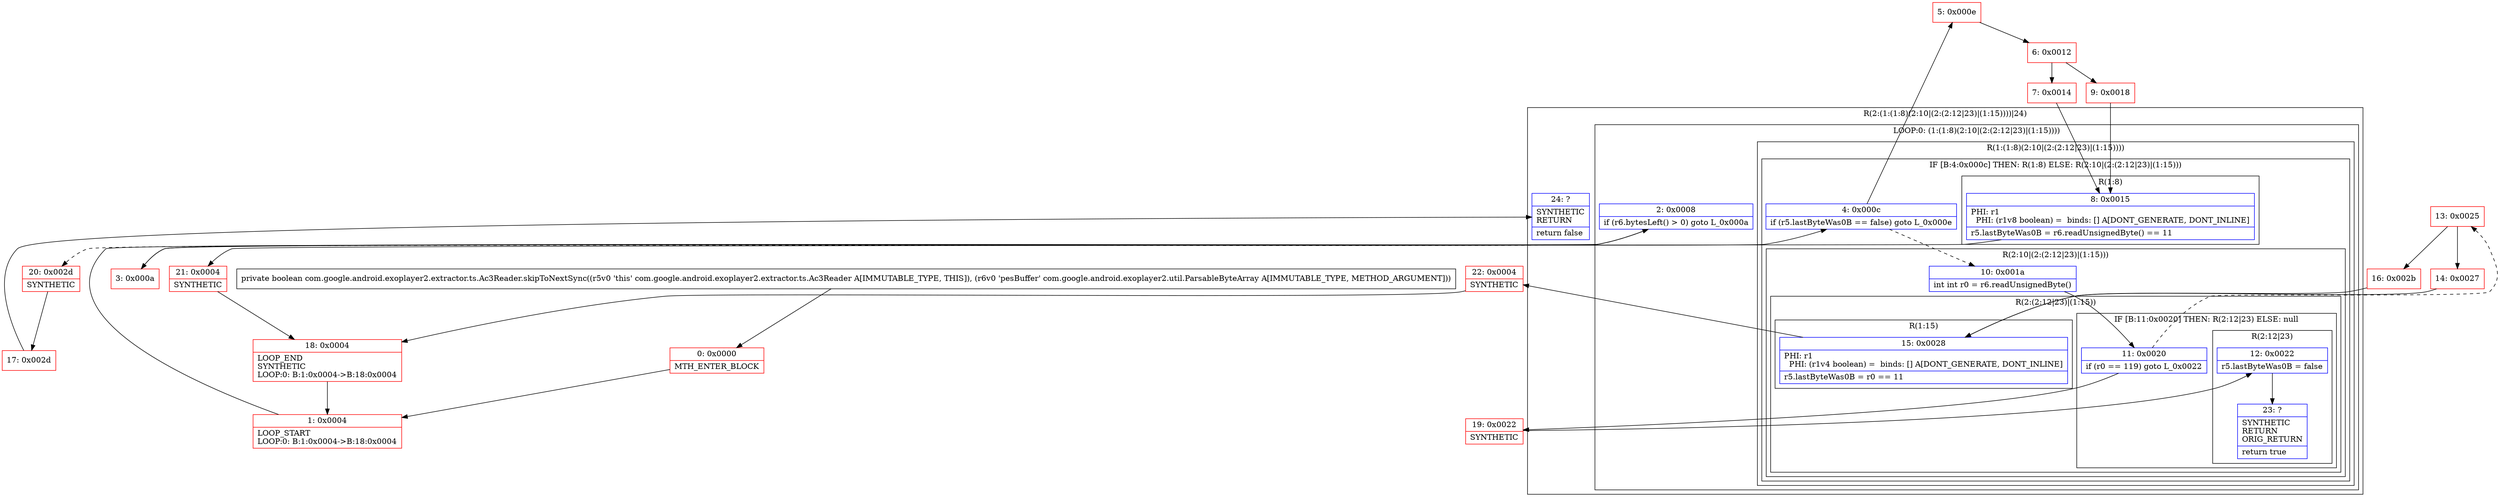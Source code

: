 digraph "CFG forcom.google.android.exoplayer2.extractor.ts.Ac3Reader.skipToNextSync(Lcom\/google\/android\/exoplayer2\/util\/ParsableByteArray;)Z" {
subgraph cluster_Region_921078382 {
label = "R(2:(1:(1:8)(2:10|(2:(2:12|23)|(1:15))))|24)";
node [shape=record,color=blue];
subgraph cluster_LoopRegion_1120143091 {
label = "LOOP:0: (1:(1:8)(2:10|(2:(2:12|23)|(1:15))))";
node [shape=record,color=blue];
Node_2 [shape=record,label="{2\:\ 0x0008|if (r6.bytesLeft() \> 0) goto L_0x000a\l}"];
subgraph cluster_Region_1470857315 {
label = "R(1:(1:8)(2:10|(2:(2:12|23)|(1:15))))";
node [shape=record,color=blue];
subgraph cluster_IfRegion_1652018429 {
label = "IF [B:4:0x000c] THEN: R(1:8) ELSE: R(2:10|(2:(2:12|23)|(1:15)))";
node [shape=record,color=blue];
Node_4 [shape=record,label="{4\:\ 0x000c|if (r5.lastByteWas0B == false) goto L_0x000e\l}"];
subgraph cluster_Region_1614847783 {
label = "R(1:8)";
node [shape=record,color=blue];
Node_8 [shape=record,label="{8\:\ 0x0015|PHI: r1 \l  PHI: (r1v8 boolean) =  binds: [] A[DONT_GENERATE, DONT_INLINE]\l|r5.lastByteWas0B = r6.readUnsignedByte() == 11\l}"];
}
subgraph cluster_Region_644578171 {
label = "R(2:10|(2:(2:12|23)|(1:15)))";
node [shape=record,color=blue];
Node_10 [shape=record,label="{10\:\ 0x001a|int int r0 = r6.readUnsignedByte()\l}"];
subgraph cluster_Region_47316546 {
label = "R(2:(2:12|23)|(1:15))";
node [shape=record,color=blue];
subgraph cluster_IfRegion_654289556 {
label = "IF [B:11:0x0020] THEN: R(2:12|23) ELSE: null";
node [shape=record,color=blue];
Node_11 [shape=record,label="{11\:\ 0x0020|if (r0 == 119) goto L_0x0022\l}"];
subgraph cluster_Region_158519011 {
label = "R(2:12|23)";
node [shape=record,color=blue];
Node_12 [shape=record,label="{12\:\ 0x0022|r5.lastByteWas0B = false\l}"];
Node_23 [shape=record,label="{23\:\ ?|SYNTHETIC\lRETURN\lORIG_RETURN\l|return true\l}"];
}
}
subgraph cluster_Region_1508975000 {
label = "R(1:15)";
node [shape=record,color=blue];
Node_15 [shape=record,label="{15\:\ 0x0028|PHI: r1 \l  PHI: (r1v4 boolean) =  binds: [] A[DONT_GENERATE, DONT_INLINE]\l|r5.lastByteWas0B = r0 == 11\l}"];
}
}
}
}
}
}
Node_24 [shape=record,label="{24\:\ ?|SYNTHETIC\lRETURN\l|return false\l}"];
}
Node_0 [shape=record,color=red,label="{0\:\ 0x0000|MTH_ENTER_BLOCK\l}"];
Node_1 [shape=record,color=red,label="{1\:\ 0x0004|LOOP_START\lLOOP:0: B:1:0x0004\-\>B:18:0x0004\l}"];
Node_3 [shape=record,color=red,label="{3\:\ 0x000a}"];
Node_5 [shape=record,color=red,label="{5\:\ 0x000e}"];
Node_6 [shape=record,color=red,label="{6\:\ 0x0012}"];
Node_7 [shape=record,color=red,label="{7\:\ 0x0014}"];
Node_9 [shape=record,color=red,label="{9\:\ 0x0018}"];
Node_13 [shape=record,color=red,label="{13\:\ 0x0025}"];
Node_14 [shape=record,color=red,label="{14\:\ 0x0027}"];
Node_16 [shape=record,color=red,label="{16\:\ 0x002b}"];
Node_17 [shape=record,color=red,label="{17\:\ 0x002d}"];
Node_18 [shape=record,color=red,label="{18\:\ 0x0004|LOOP_END\lSYNTHETIC\lLOOP:0: B:1:0x0004\-\>B:18:0x0004\l}"];
Node_19 [shape=record,color=red,label="{19\:\ 0x0022|SYNTHETIC\l}"];
Node_20 [shape=record,color=red,label="{20\:\ 0x002d|SYNTHETIC\l}"];
Node_21 [shape=record,color=red,label="{21\:\ 0x0004|SYNTHETIC\l}"];
Node_22 [shape=record,color=red,label="{22\:\ 0x0004|SYNTHETIC\l}"];
MethodNode[shape=record,label="{private boolean com.google.android.exoplayer2.extractor.ts.Ac3Reader.skipToNextSync((r5v0 'this' com.google.android.exoplayer2.extractor.ts.Ac3Reader A[IMMUTABLE_TYPE, THIS]), (r6v0 'pesBuffer' com.google.android.exoplayer2.util.ParsableByteArray A[IMMUTABLE_TYPE, METHOD_ARGUMENT])) }"];
MethodNode -> Node_0;
Node_2 -> Node_3;
Node_2 -> Node_20[style=dashed];
Node_4 -> Node_5;
Node_4 -> Node_10[style=dashed];
Node_8 -> Node_21;
Node_10 -> Node_11;
Node_11 -> Node_13[style=dashed];
Node_11 -> Node_19;
Node_12 -> Node_23;
Node_15 -> Node_22;
Node_0 -> Node_1;
Node_1 -> Node_2;
Node_3 -> Node_4;
Node_5 -> Node_6;
Node_6 -> Node_7;
Node_6 -> Node_9;
Node_7 -> Node_8;
Node_9 -> Node_8;
Node_13 -> Node_14;
Node_13 -> Node_16;
Node_14 -> Node_15;
Node_16 -> Node_15;
Node_17 -> Node_24;
Node_18 -> Node_1;
Node_19 -> Node_12;
Node_20 -> Node_17;
Node_21 -> Node_18;
Node_22 -> Node_18;
}


